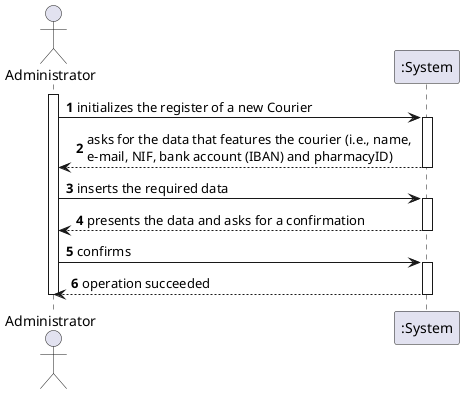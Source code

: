 @startuml
autonumber
actor "Administrator" as ADM

activate ADM
ADM -> ":System" : initializes the register of a new Courier
activate ":System"
":System" --> ADM : asks for the data that features the courier (i.e., name, \ne-mail, NIF, bank account (IBAN) and pharmacyID)
deactivate ":System"


ADM -> ":System" : inserts the required data
activate ":System"
":System" --> ADM : presents the data and asks for a confirmation
deactivate ":System"

ADM -> ":System" : confirms
activate ":System"
":System" --> ADM : operation succeeded
deactivate ":System"

deactivate ADM
@enduml

